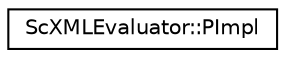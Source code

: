 digraph "Graphical Class Hierarchy"
{
 // LATEX_PDF_SIZE
  edge [fontname="Helvetica",fontsize="10",labelfontname="Helvetica",labelfontsize="10"];
  node [fontname="Helvetica",fontsize="10",shape=record];
  rankdir="LR";
  Node0 [label="ScXMLEvaluator::PImpl",height=0.2,width=0.4,color="black", fillcolor="white", style="filled",URL="$classScXMLEvaluator_1_1PImpl.html",tooltip=" "];
}
